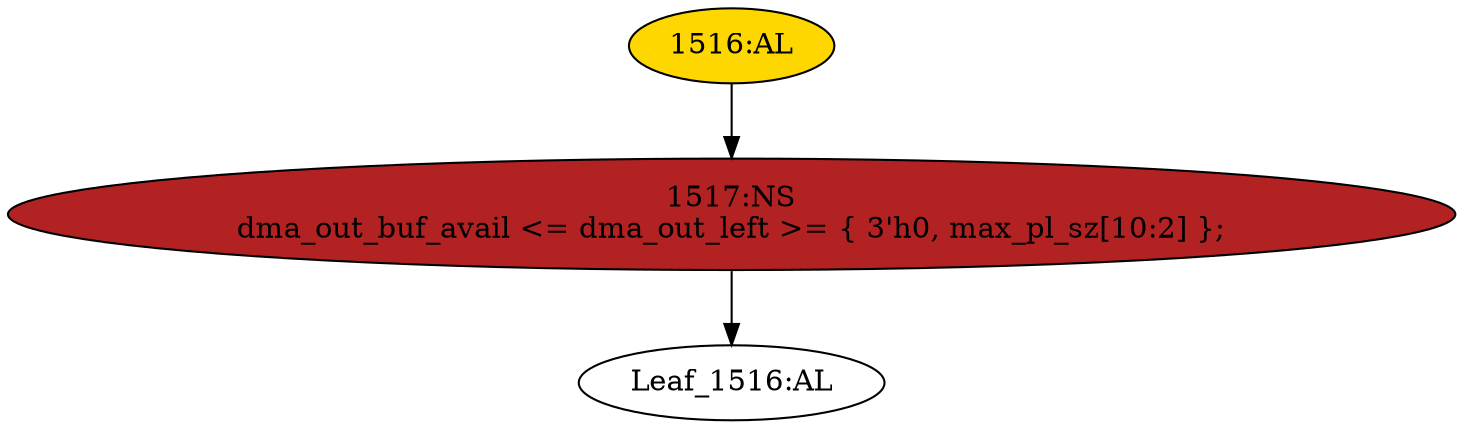 strict digraph "" {
	node [label="\N"];
	"Leaf_1516:AL"	 [def_var="['dma_out_buf_avail']",
		label="Leaf_1516:AL"];
	"1517:NS"	 [ast="<pyverilog.vparser.ast.NonblockingSubstitution object at 0x7f0a38da5d50>",
		fillcolor=firebrick,
		label="1517:NS
dma_out_buf_avail <= dma_out_left >= { 3'h0, max_pl_sz[10:2] };",
		statements="[<pyverilog.vparser.ast.NonblockingSubstitution object at 0x7f0a38da5d50>]",
		style=filled,
		typ=NonblockingSubstitution];
	"1517:NS" -> "Leaf_1516:AL"	 [cond="[]",
		lineno=None];
	"1516:AL"	 [ast="<pyverilog.vparser.ast.Always object at 0x7f0a38da30d0>",
		clk_sens=True,
		fillcolor=gold,
		label="1516:AL",
		sens="['clk']",
		statements="[]",
		style=filled,
		typ=Always,
		use_var="['max_pl_sz', 'dma_out_left']"];
	"1516:AL" -> "1517:NS"	 [cond="[]",
		lineno=None];
}
